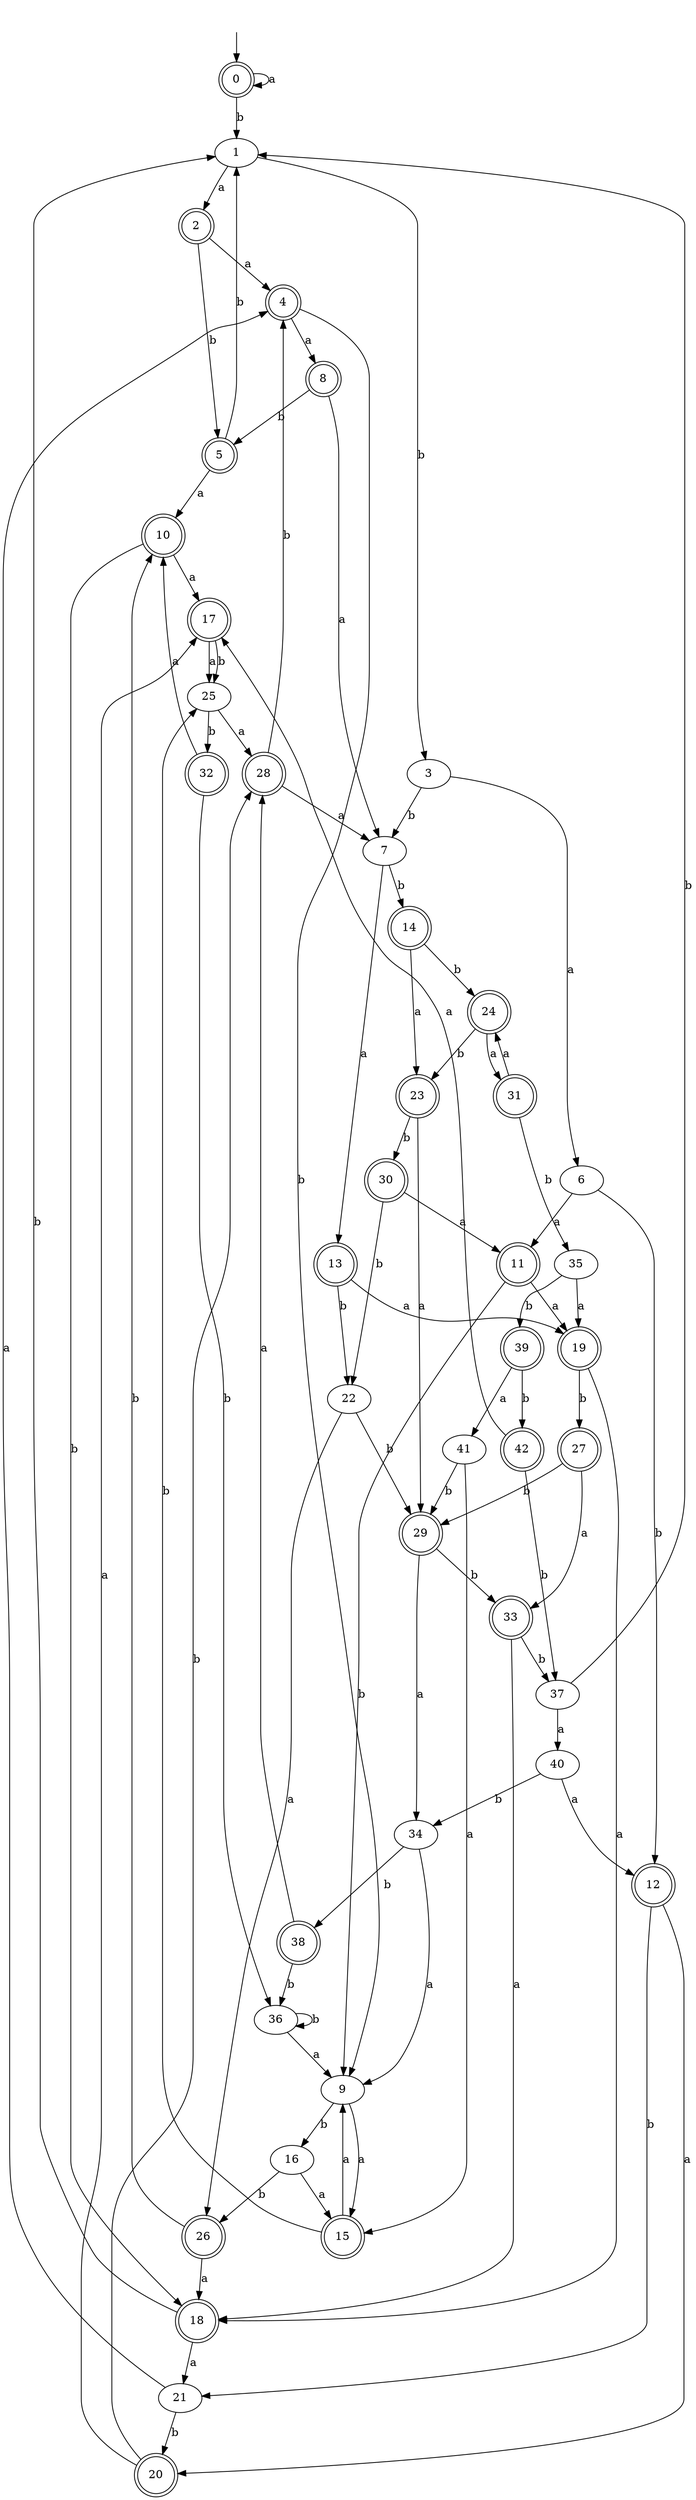 digraph RandomDFA {
  __start0 [label="", shape=none];
  __start0 -> 0 [label=""];
  0 [shape=circle] [shape=doublecircle]
  0 -> 0 [label="a"]
  0 -> 1 [label="b"]
  1
  1 -> 2 [label="a"]
  1 -> 3 [label="b"]
  2 [shape=doublecircle]
  2 -> 4 [label="a"]
  2 -> 5 [label="b"]
  3
  3 -> 6 [label="a"]
  3 -> 7 [label="b"]
  4 [shape=doublecircle]
  4 -> 8 [label="a"]
  4 -> 9 [label="b"]
  5 [shape=doublecircle]
  5 -> 10 [label="a"]
  5 -> 1 [label="b"]
  6
  6 -> 11 [label="a"]
  6 -> 12 [label="b"]
  7
  7 -> 13 [label="a"]
  7 -> 14 [label="b"]
  8 [shape=doublecircle]
  8 -> 7 [label="a"]
  8 -> 5 [label="b"]
  9
  9 -> 15 [label="a"]
  9 -> 16 [label="b"]
  10 [shape=doublecircle]
  10 -> 17 [label="a"]
  10 -> 18 [label="b"]
  11 [shape=doublecircle]
  11 -> 19 [label="a"]
  11 -> 9 [label="b"]
  12 [shape=doublecircle]
  12 -> 20 [label="a"]
  12 -> 21 [label="b"]
  13 [shape=doublecircle]
  13 -> 19 [label="a"]
  13 -> 22 [label="b"]
  14 [shape=doublecircle]
  14 -> 23 [label="a"]
  14 -> 24 [label="b"]
  15 [shape=doublecircle]
  15 -> 9 [label="a"]
  15 -> 25 [label="b"]
  16
  16 -> 15 [label="a"]
  16 -> 26 [label="b"]
  17 [shape=doublecircle]
  17 -> 25 [label="a"]
  17 -> 25 [label="b"]
  18 [shape=doublecircle]
  18 -> 21 [label="a"]
  18 -> 1 [label="b"]
  19 [shape=doublecircle]
  19 -> 18 [label="a"]
  19 -> 27 [label="b"]
  20 [shape=doublecircle]
  20 -> 17 [label="a"]
  20 -> 28 [label="b"]
  21
  21 -> 4 [label="a"]
  21 -> 20 [label="b"]
  22
  22 -> 26 [label="a"]
  22 -> 29 [label="b"]
  23 [shape=doublecircle]
  23 -> 29 [label="a"]
  23 -> 30 [label="b"]
  24 [shape=doublecircle]
  24 -> 31 [label="a"]
  24 -> 23 [label="b"]
  25
  25 -> 28 [label="a"]
  25 -> 32 [label="b"]
  26 [shape=doublecircle]
  26 -> 18 [label="a"]
  26 -> 10 [label="b"]
  27 [shape=doublecircle]
  27 -> 33 [label="a"]
  27 -> 29 [label="b"]
  28 [shape=doublecircle]
  28 -> 7 [label="a"]
  28 -> 4 [label="b"]
  29 [shape=doublecircle]
  29 -> 34 [label="a"]
  29 -> 33 [label="b"]
  30 [shape=doublecircle]
  30 -> 11 [label="a"]
  30 -> 22 [label="b"]
  31 [shape=doublecircle]
  31 -> 24 [label="a"]
  31 -> 35 [label="b"]
  32 [shape=doublecircle]
  32 -> 10 [label="a"]
  32 -> 36 [label="b"]
  33 [shape=doublecircle]
  33 -> 18 [label="a"]
  33 -> 37 [label="b"]
  34
  34 -> 9 [label="a"]
  34 -> 38 [label="b"]
  35
  35 -> 19 [label="a"]
  35 -> 39 [label="b"]
  36
  36 -> 9 [label="a"]
  36 -> 36 [label="b"]
  37
  37 -> 40 [label="a"]
  37 -> 1 [label="b"]
  38 [shape=doublecircle]
  38 -> 28 [label="a"]
  38 -> 36 [label="b"]
  39 [shape=doublecircle]
  39 -> 41 [label="a"]
  39 -> 42 [label="b"]
  40
  40 -> 12 [label="a"]
  40 -> 34 [label="b"]
  41
  41 -> 15 [label="a"]
  41 -> 29 [label="b"]
  42 [shape=doublecircle]
  42 -> 17 [label="a"]
  42 -> 37 [label="b"]
}
